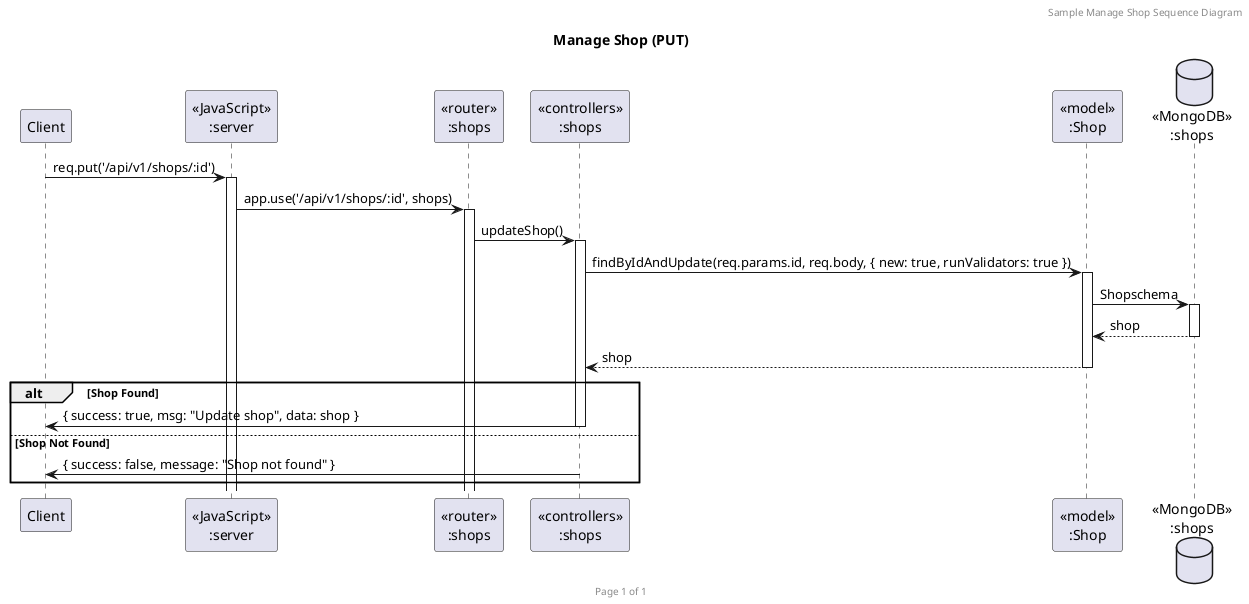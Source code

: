 @startuml Manage Shop (PUT)

header Sample Manage Shop Sequence Diagram
footer Page %page% of %lastpage%
title "Manage Shop (PUT)"

participant "Client" as client
participant "<<JavaScript>>\n:server" as server
participant "<<router>>\n:shops" as routerShops
participant "<<controllers>>\n:shops" as controllersShops
participant "<<model>>\n:Shop" as modelShop
database "<<MongoDB>>\n:shops" as ShopsDatabase

client->server ++: req.put('/api/v1/shops/:id')
server->routerShops ++: app.use('/api/v1/shops/:id', shops)
routerShops -> controllersShops ++: updateShop()
controllersShops->modelShop ++: findByIdAndUpdate(req.params.id, req.body, { new: true, runValidators: true })
modelShop -> ShopsDatabase ++: Shopschema
ShopsDatabase --> modelShop --: shop
controllersShops <-- modelShop --: shop

alt Shop Found
  controllersShops->client --: { success: true, msg: "Update shop", data: shop }
else Shop Not Found
  controllersShops->client --: { success: false, message: "Shop not found" }
end alt

@enduml
